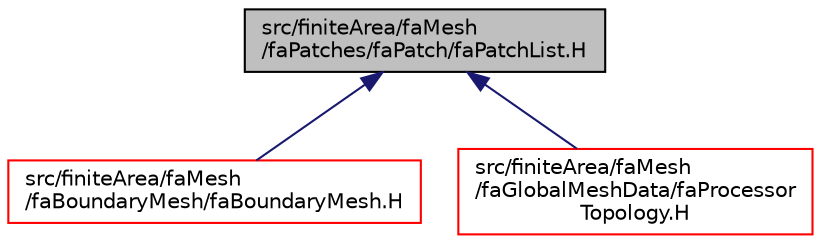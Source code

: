 digraph "src/finiteArea/faMesh/faPatches/faPatch/faPatchList.H"
{
  bgcolor="transparent";
  edge [fontname="Helvetica",fontsize="10",labelfontname="Helvetica",labelfontsize="10"];
  node [fontname="Helvetica",fontsize="10",shape=record];
  Node1 [label="src/finiteArea/faMesh\l/faPatches/faPatch/faPatchList.H",height=0.2,width=0.4,color="black", fillcolor="grey75", style="filled" fontcolor="black"];
  Node1 -> Node2 [dir="back",color="midnightblue",fontsize="10",style="solid",fontname="Helvetica"];
  Node2 [label="src/finiteArea/faMesh\l/faBoundaryMesh/faBoundaryMesh.H",height=0.2,width=0.4,color="red",URL="$faBoundaryMesh_8H.html"];
  Node1 -> Node3 [dir="back",color="midnightblue",fontsize="10",style="solid",fontname="Helvetica"];
  Node3 [label="src/finiteArea/faMesh\l/faGlobalMeshData/faProcessor\lTopology.H",height=0.2,width=0.4,color="red",URL="$faProcessorTopology_8H.html"];
}
